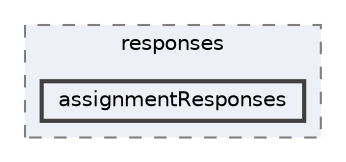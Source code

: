 digraph "src/main/java/com/master1/planningpoker/dtos/responses/assignmentResponses"
{
 // LATEX_PDF_SIZE
  bgcolor="transparent";
  edge [fontname=Helvetica,fontsize=10,labelfontname=Helvetica,labelfontsize=10];
  node [fontname=Helvetica,fontsize=10,shape=box,height=0.2,width=0.4];
  compound=true
  subgraph clusterdir_ed13c7bf6cb615b37cbc8e9d5d31fbb6 {
    graph [ bgcolor="#edf0f7", pencolor="grey50", label="responses", fontname=Helvetica,fontsize=10 style="filled,dashed", URL="dir_ed13c7bf6cb615b37cbc8e9d5d31fbb6.html",tooltip=""]
  dir_541e460ed9c0c7126508f7d2ee5e4af7 [label="assignmentResponses", fillcolor="#edf0f7", color="grey25", style="filled,bold", URL="dir_541e460ed9c0c7126508f7d2ee5e4af7.html",tooltip=""];
  }
}

